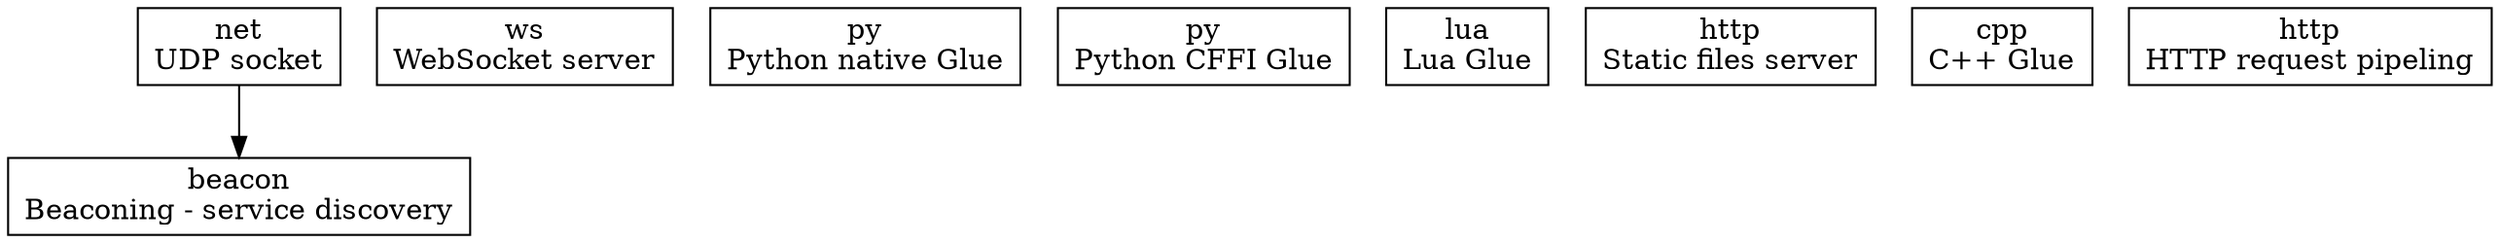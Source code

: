 digraph "DFK Library Roadmap - Future" {
  node [shape=box];
  ratio="compress";

  udp_socket [label="net\nUDP socket"];

  beacon [label="beacon\nBeaconing - service discovery"];
    udp_socket -> beacon;

  ws [label="ws\nWebSocket server"];

  python [label="py\nPython native Glue"];
  pythonffi [label="py\nPython CFFI Glue"];

  lua [label="lua\nLua Glue"];

  static [label="http\nStatic files server"];

  cpp [label="cpp\nC++ Glue"];

  pipeling [label="http\nHTTP request pipeling"];

}

